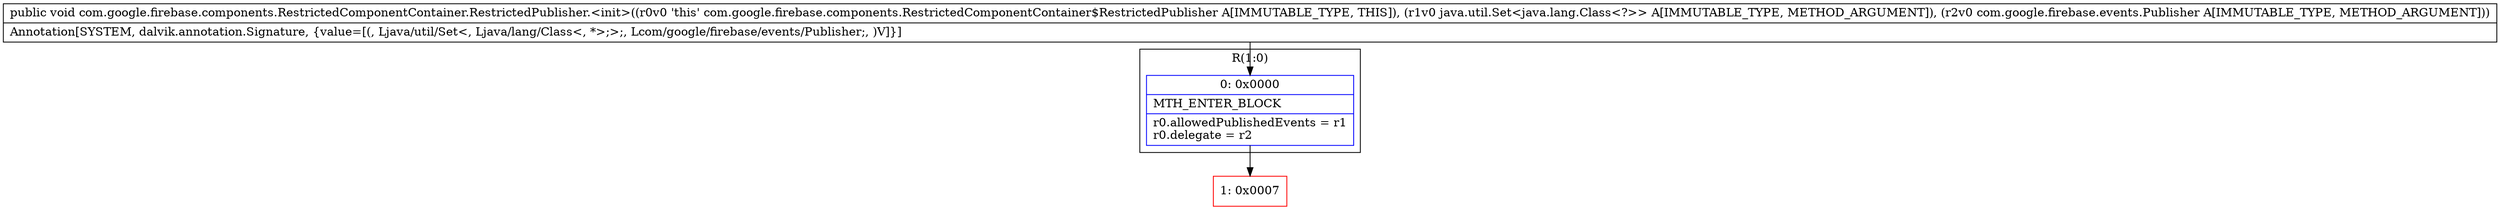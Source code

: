 digraph "CFG forcom.google.firebase.components.RestrictedComponentContainer.RestrictedPublisher.\<init\>(Ljava\/util\/Set;Lcom\/google\/firebase\/events\/Publisher;)V" {
subgraph cluster_Region_2135545602 {
label = "R(1:0)";
node [shape=record,color=blue];
Node_0 [shape=record,label="{0\:\ 0x0000|MTH_ENTER_BLOCK\l|r0.allowedPublishedEvents = r1\lr0.delegate = r2\l}"];
}
Node_1 [shape=record,color=red,label="{1\:\ 0x0007}"];
MethodNode[shape=record,label="{public void com.google.firebase.components.RestrictedComponentContainer.RestrictedPublisher.\<init\>((r0v0 'this' com.google.firebase.components.RestrictedComponentContainer$RestrictedPublisher A[IMMUTABLE_TYPE, THIS]), (r1v0 java.util.Set\<java.lang.Class\<?\>\> A[IMMUTABLE_TYPE, METHOD_ARGUMENT]), (r2v0 com.google.firebase.events.Publisher A[IMMUTABLE_TYPE, METHOD_ARGUMENT]))  | Annotation[SYSTEM, dalvik.annotation.Signature, \{value=[(, Ljava\/util\/Set\<, Ljava\/lang\/Class\<, *\>;\>;, Lcom\/google\/firebase\/events\/Publisher;, )V]\}]\l}"];
MethodNode -> Node_0;
Node_0 -> Node_1;
}

